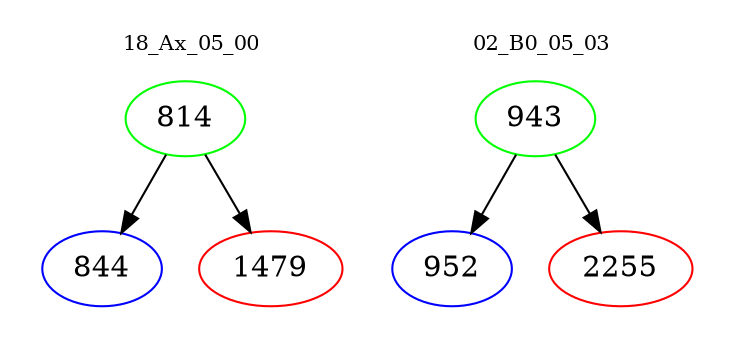 digraph{
subgraph cluster_0 {
color = white
label = "18_Ax_05_00";
fontsize=10;
T0_814 [label="814", color="green"]
T0_814 -> T0_844 [color="black"]
T0_844 [label="844", color="blue"]
T0_814 -> T0_1479 [color="black"]
T0_1479 [label="1479", color="red"]
}
subgraph cluster_1 {
color = white
label = "02_B0_05_03";
fontsize=10;
T1_943 [label="943", color="green"]
T1_943 -> T1_952 [color="black"]
T1_952 [label="952", color="blue"]
T1_943 -> T1_2255 [color="black"]
T1_2255 [label="2255", color="red"]
}
}
